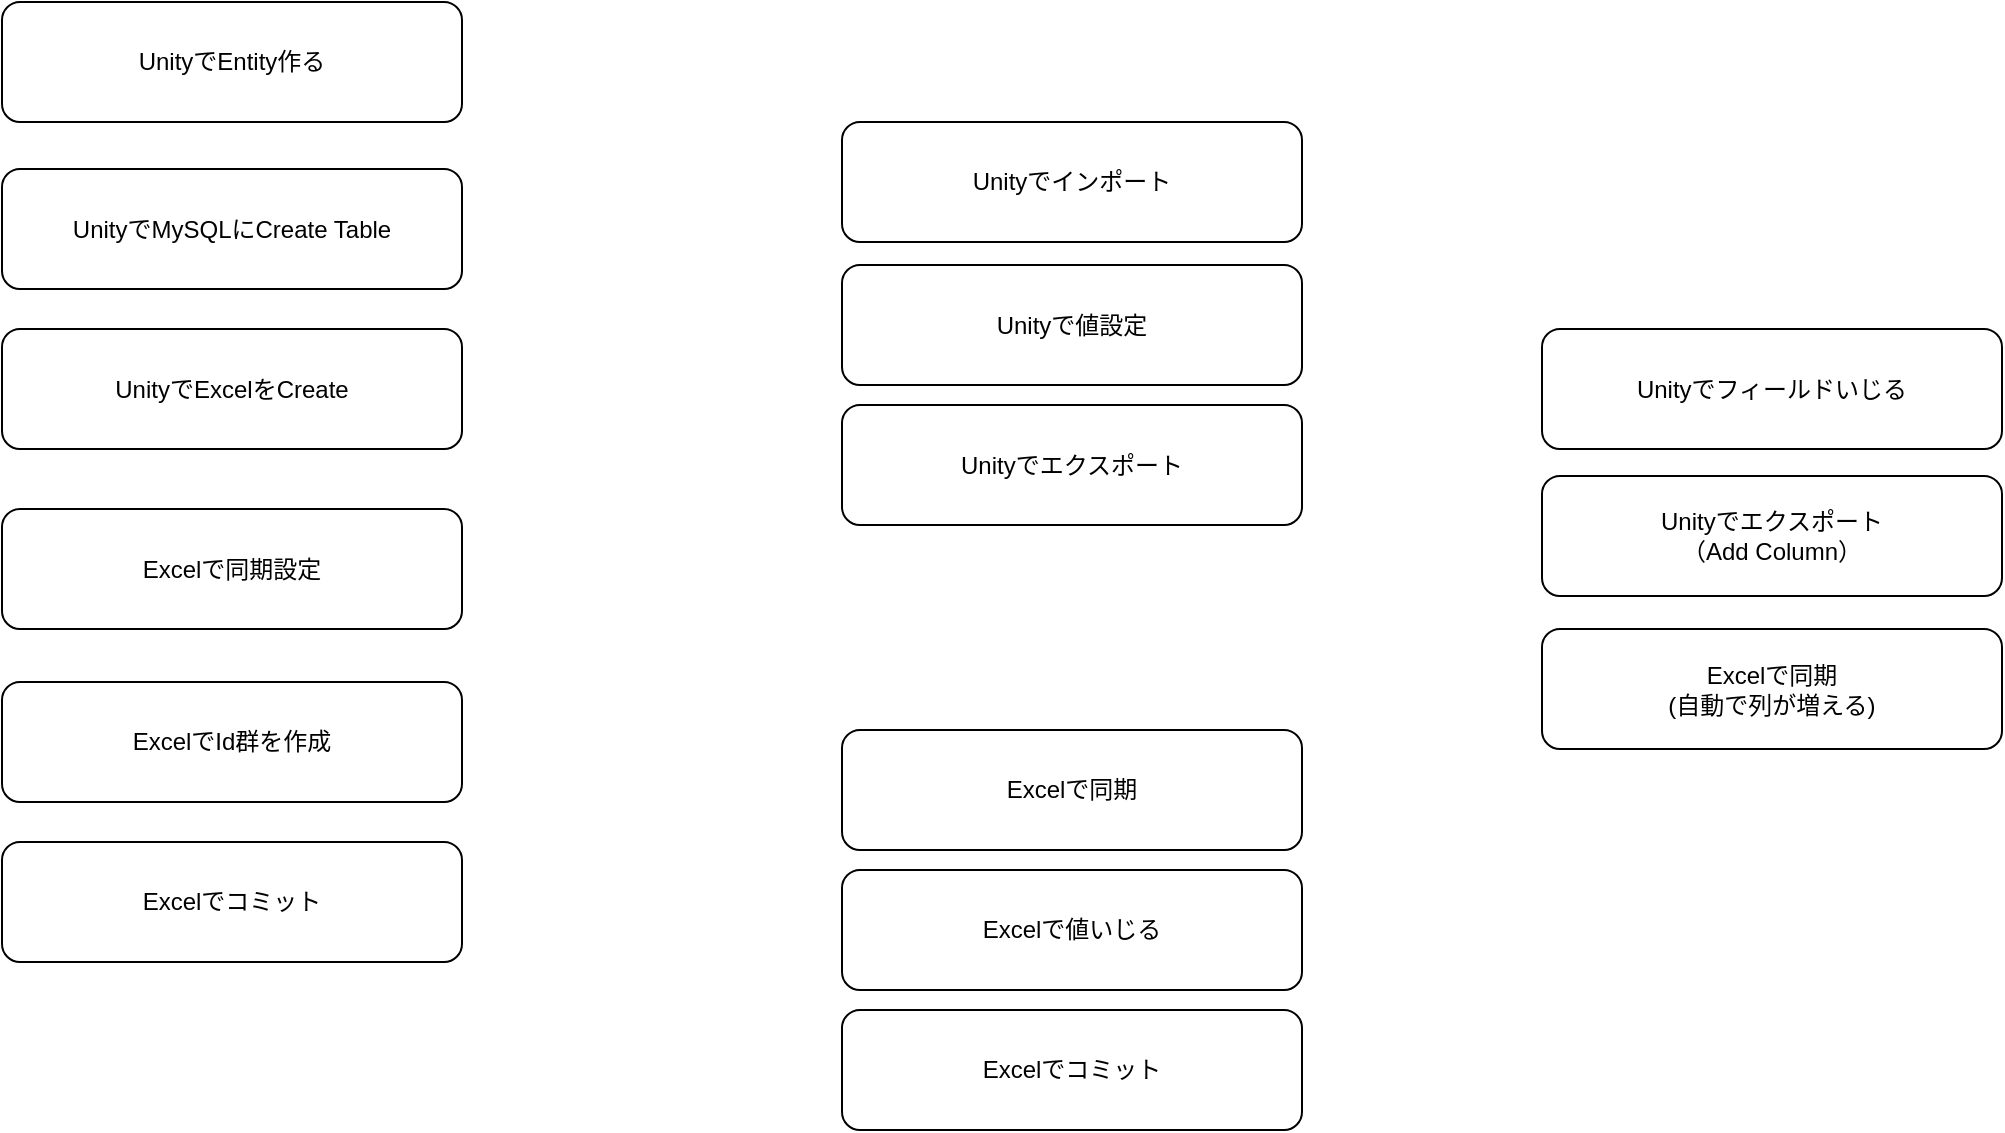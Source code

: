 <mxfile version="13.6.5">
    <diagram id="VjrqibgOWRkzP8TbVelN" name="ページ1">
        <mxGraphModel dx="1085" dy="694" grid="1" gridSize="10" guides="1" tooltips="1" connect="1" arrows="1" fold="1" page="1" pageScale="1" pageWidth="1169" pageHeight="827" math="0" shadow="0">
            <root>
                <mxCell id="0"/>
                <mxCell id="1" parent="0"/>
                <mxCell id="2" value="UnityでEntity作る" style="rounded=1;whiteSpace=wrap;html=1;" vertex="1" parent="1">
                    <mxGeometry x="50" y="50" width="230" height="60" as="geometry"/>
                </mxCell>
                <mxCell id="3" value="UnityでMySQLにCreate Table" style="rounded=1;whiteSpace=wrap;html=1;" vertex="1" parent="1">
                    <mxGeometry x="50" y="133.5" width="230" height="60" as="geometry"/>
                </mxCell>
                <mxCell id="4" value="UnityでExcelをCreate" style="rounded=1;whiteSpace=wrap;html=1;" vertex="1" parent="1">
                    <mxGeometry x="50" y="213.5" width="230" height="60" as="geometry"/>
                </mxCell>
                <mxCell id="6" value="Excelで同期設定" style="rounded=1;whiteSpace=wrap;html=1;" vertex="1" parent="1">
                    <mxGeometry x="50" y="303.5" width="230" height="60" as="geometry"/>
                </mxCell>
                <mxCell id="7" value="Excelでコミット" style="rounded=1;whiteSpace=wrap;html=1;" vertex="1" parent="1">
                    <mxGeometry x="470" y="554" width="230" height="60" as="geometry"/>
                </mxCell>
                <mxCell id="8" value="Unityでインポート" style="rounded=1;whiteSpace=wrap;html=1;" vertex="1" parent="1">
                    <mxGeometry x="470" y="110" width="230" height="60" as="geometry"/>
                </mxCell>
                <mxCell id="9" value="Unityでエクスポート" style="rounded=1;whiteSpace=wrap;html=1;" vertex="1" parent="1">
                    <mxGeometry x="470" y="251.5" width="230" height="60" as="geometry"/>
                </mxCell>
                <mxCell id="10" value="Excelで同期" style="rounded=1;whiteSpace=wrap;html=1;" vertex="1" parent="1">
                    <mxGeometry x="470" y="414" width="230" height="60" as="geometry"/>
                </mxCell>
                <mxCell id="11" value="Unityで値設定" style="rounded=1;whiteSpace=wrap;html=1;" vertex="1" parent="1">
                    <mxGeometry x="470" y="181.5" width="230" height="60" as="geometry"/>
                </mxCell>
                <mxCell id="12" value="ExcelでId群を作成" style="rounded=1;whiteSpace=wrap;html=1;" vertex="1" parent="1">
                    <mxGeometry x="50" y="390" width="230" height="60" as="geometry"/>
                </mxCell>
                <mxCell id="13" value="Excelでコミット" style="rounded=1;whiteSpace=wrap;html=1;" vertex="1" parent="1">
                    <mxGeometry x="50" y="470" width="230" height="60" as="geometry"/>
                </mxCell>
                <mxCell id="14" value="Unityでフィールドいじる" style="rounded=1;whiteSpace=wrap;html=1;" vertex="1" parent="1">
                    <mxGeometry x="820" y="213.5" width="230" height="60" as="geometry"/>
                </mxCell>
                <mxCell id="15" value="Unityでエクスポート&lt;br&gt;（Add Column）" style="rounded=1;whiteSpace=wrap;html=1;" vertex="1" parent="1">
                    <mxGeometry x="820" y="287" width="230" height="60" as="geometry"/>
                </mxCell>
                <mxCell id="16" value="Excelで同期&lt;br&gt;(自動で列が増える)" style="rounded=1;whiteSpace=wrap;html=1;" vertex="1" parent="1">
                    <mxGeometry x="820" y="363.5" width="230" height="60" as="geometry"/>
                </mxCell>
                <mxCell id="17" value="Excelで値いじる" style="rounded=1;whiteSpace=wrap;html=1;" vertex="1" parent="1">
                    <mxGeometry x="470" y="484" width="230" height="60" as="geometry"/>
                </mxCell>
            </root>
        </mxGraphModel>
    </diagram>
</mxfile>